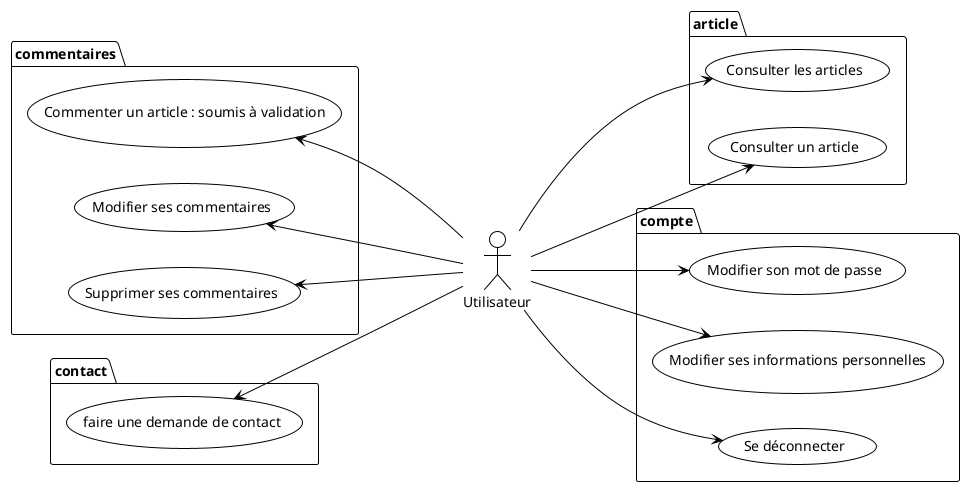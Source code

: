 @startuml

!theme plain
left to right direction

:Utilisateur:

package article {
Utilisateur ---> (Consulter les articles)
Utilisateur ---> (Consulter un article)
}

package commentaires {
(Commenter un article : soumis à validation) <--- Utilisateur
(Modifier ses commentaires) <--- Utilisateur
(Supprimer ses commentaires) <--- Utilisateur
}

package compte {
Utilisateur ---> (Modifier son mot de passe)
Utilisateur ---> (Modifier ses informations personnelles)
Utilisateur ---> (Se déconnecter)
}

package contact {
(faire une demande de contact) <--- Utilisateur
}


@enduml